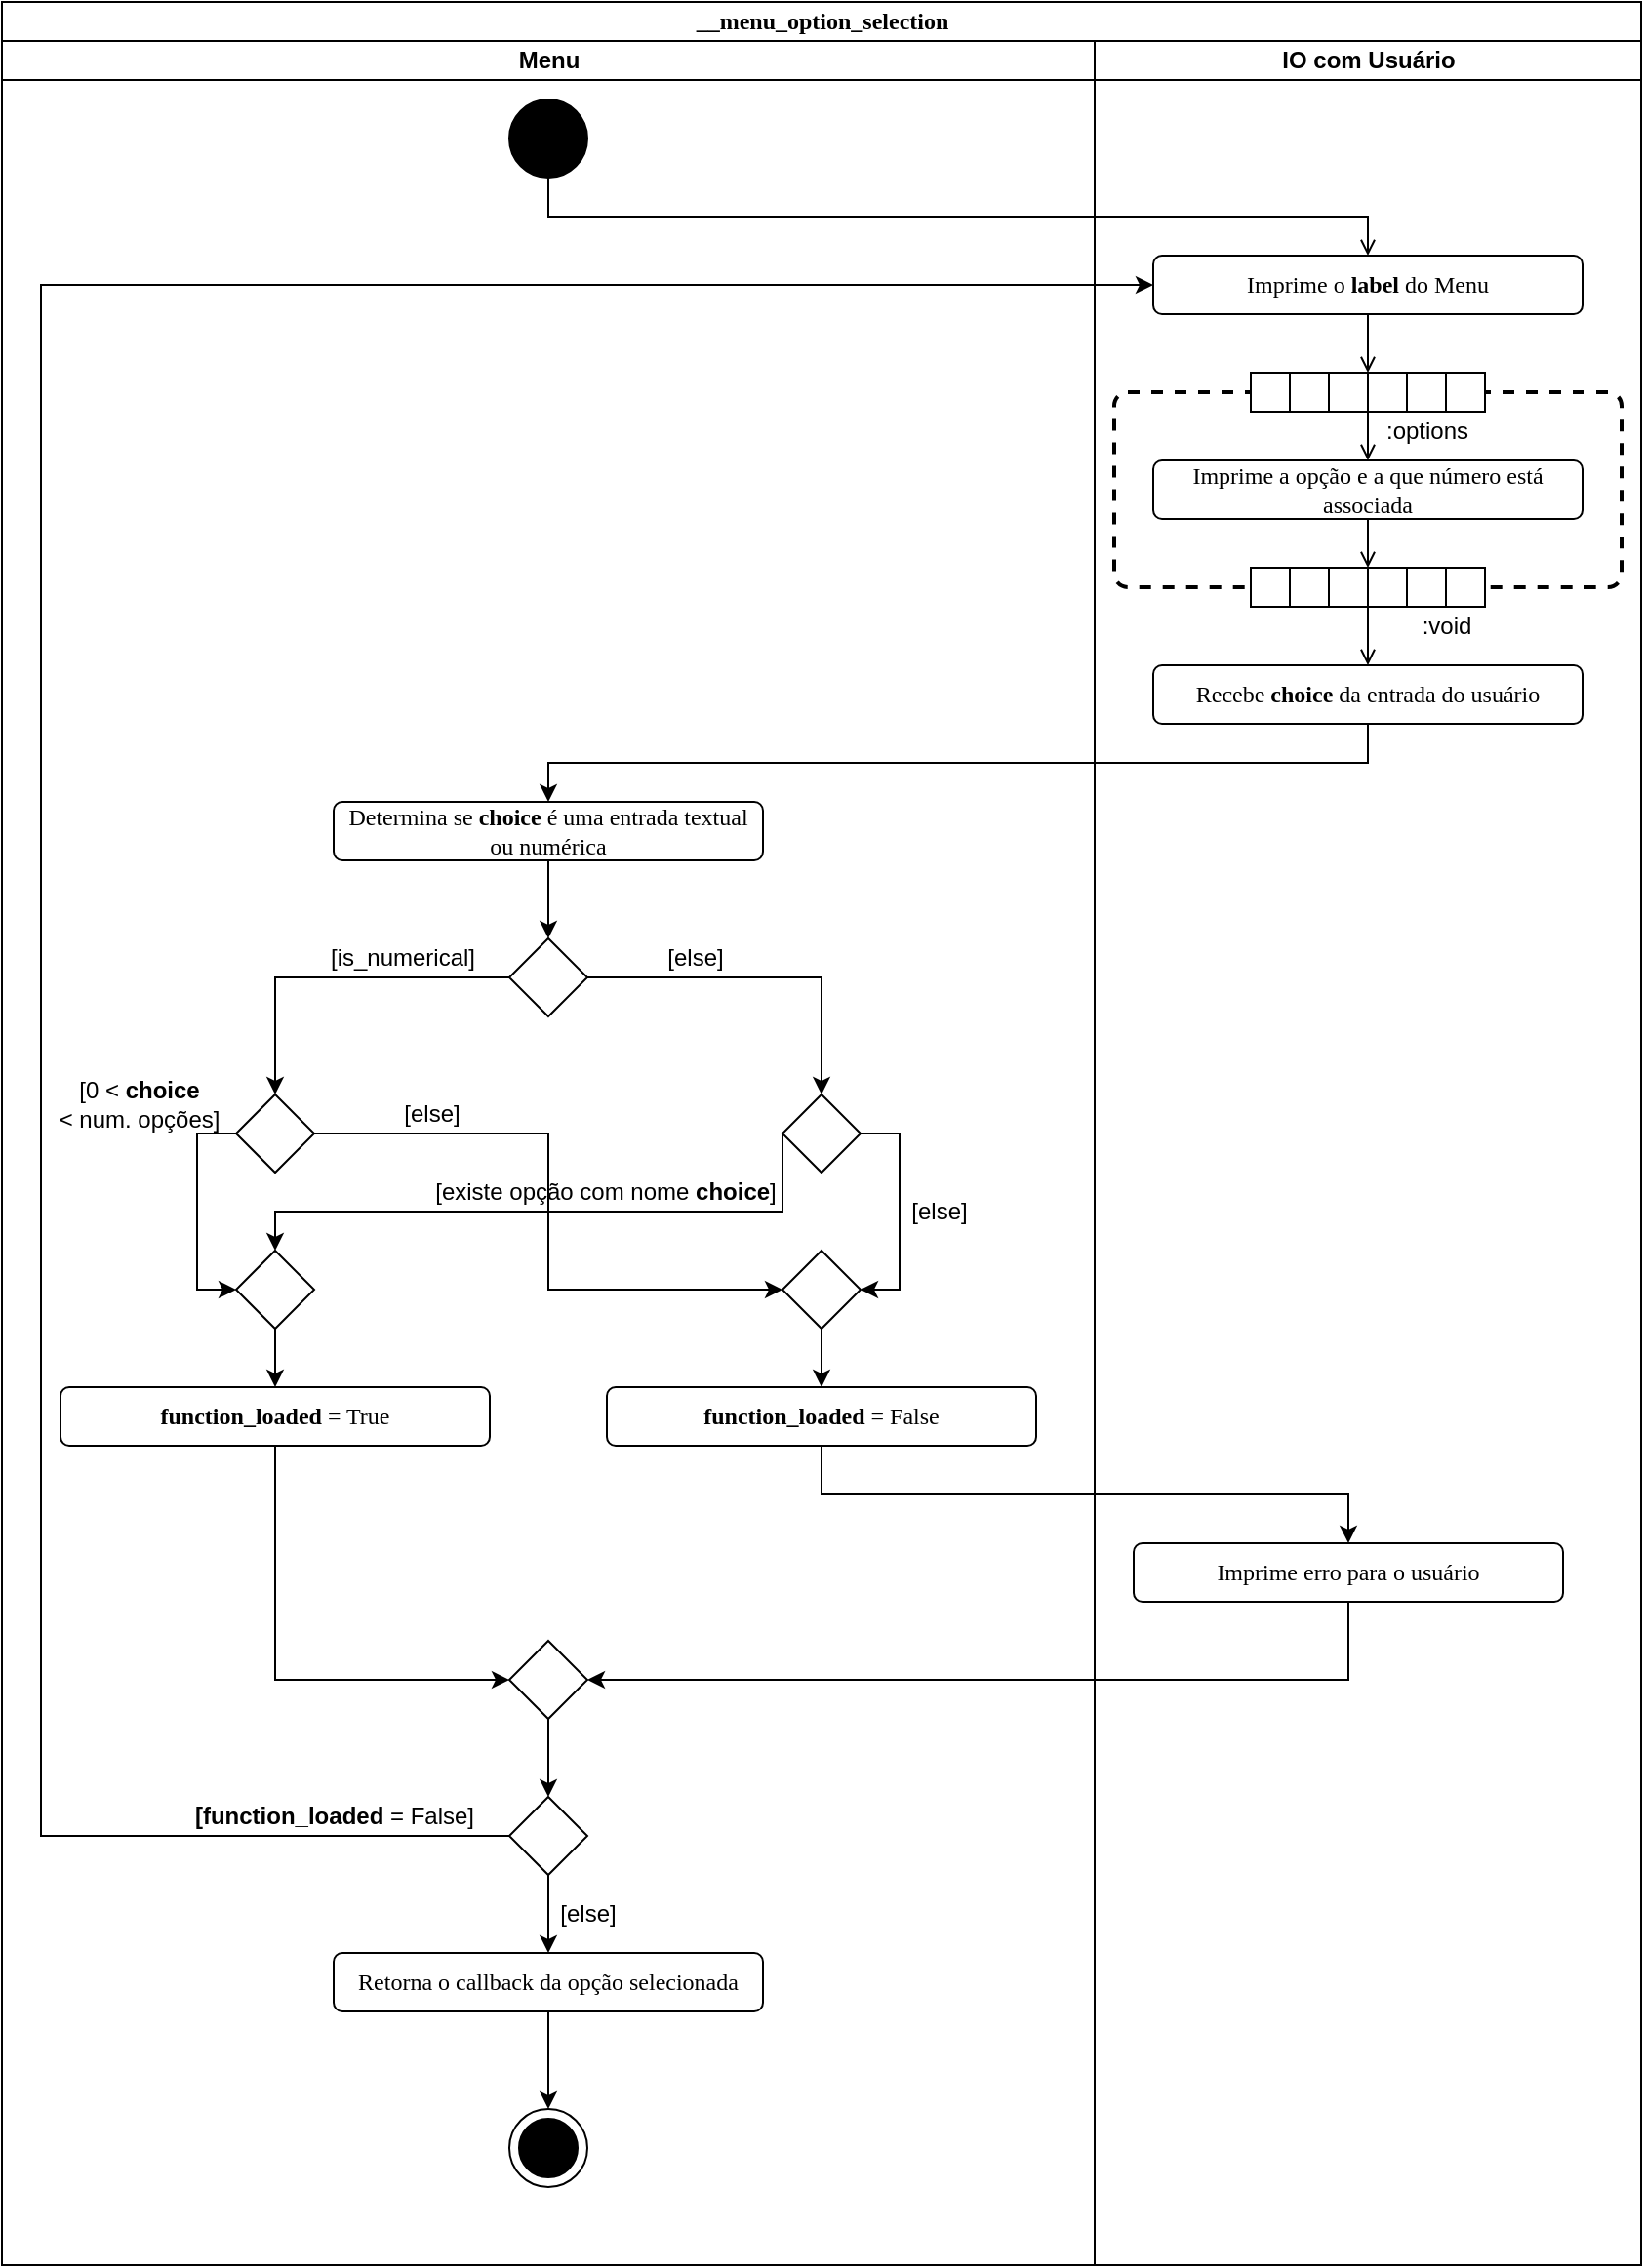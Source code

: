 <mxfile version="14.5.10" type="device"><diagram name="Page-1" id="74e2e168-ea6b-b213-b513-2b3c1d86103e"><mxGraphModel dx="715" dy="411" grid="1" gridSize="10" guides="1" tooltips="1" connect="1" arrows="1" fold="1" page="1" pageScale="1" pageWidth="1100" pageHeight="850" background="#ffffff" math="0" shadow="0"><root><mxCell id="0"/><mxCell id="1" parent="0"/><mxCell id="77e6c97f196da883-1" value="&lt;font style=&quot;font-size: 12px&quot;&gt;__menu_option_selection&lt;/font&gt;" style="swimlane;html=1;childLayout=stackLayout;startSize=20;rounded=0;shadow=0;labelBackgroundColor=none;strokeWidth=1;fontFamily=Verdana;fontSize=8;align=center;" parent="1" vertex="1"><mxGeometry x="40" y="40" width="840" height="1160" as="geometry"/></mxCell><mxCell id="FcK_SkBEX1EPiGC0vFrF-2" style="edgeStyle=orthogonalEdgeStyle;rounded=0;orthogonalLoop=1;jettySize=auto;html=1;exitX=0.5;exitY=1;exitDx=0;exitDy=0;entryX=0.5;entryY=0;entryDx=0;entryDy=0;" edge="1" parent="77e6c97f196da883-1" source="RzqfkMXKH_fOh9cwPuO4-28" target="FcK_SkBEX1EPiGC0vFrF-1"><mxGeometry relative="1" as="geometry"/></mxCell><mxCell id="77e6c97f196da883-3" value="Menu" style="swimlane;html=1;startSize=20;" parent="77e6c97f196da883-1" vertex="1"><mxGeometry y="20" width="560" height="1140" as="geometry"/></mxCell><mxCell id="RzqfkMXKH_fOh9cwPuO4-24" value="" style="verticalLabelPosition=bottom;verticalAlign=top;html=1;shape=mxgraph.flowchart.on-page_reference;labelBackgroundColor=none;fontSize=12;fontColor=#000000;fillColor=#000000;" parent="77e6c97f196da883-3" vertex="1"><mxGeometry x="260" y="30" width="40" height="40" as="geometry"/></mxCell><mxCell id="RzqfkMXKH_fOh9cwPuO4-31" value="" style="ellipse;whiteSpace=wrap;html=1;aspect=fixed;labelBackgroundColor=none;fontSize=12;fontColor=#000000;fillColor=#FFFFFF;" parent="77e6c97f196da883-3" vertex="1"><mxGeometry x="260" y="1060" width="40" height="40" as="geometry"/></mxCell><mxCell id="RzqfkMXKH_fOh9cwPuO4-30" value="" style="ellipse;whiteSpace=wrap;html=1;aspect=fixed;labelBackgroundColor=none;fillColor=#000000;fontSize=12;fontColor=#000000;" parent="77e6c97f196da883-3" vertex="1"><mxGeometry x="265" y="1065" width="30" height="30" as="geometry"/></mxCell><mxCell id="FcK_SkBEX1EPiGC0vFrF-4" style="edgeStyle=orthogonalEdgeStyle;rounded=0;orthogonalLoop=1;jettySize=auto;html=1;exitX=0.5;exitY=1;exitDx=0;exitDy=0;entryX=0.5;entryY=0;entryDx=0;entryDy=0;" edge="1" parent="77e6c97f196da883-3" source="FcK_SkBEX1EPiGC0vFrF-1" target="FcK_SkBEX1EPiGC0vFrF-3"><mxGeometry relative="1" as="geometry"/></mxCell><mxCell id="FcK_SkBEX1EPiGC0vFrF-1" value="Determina se &lt;b&gt;choice&lt;/b&gt; é uma entrada textual ou numérica" style="rounded=1;whiteSpace=wrap;html=1;shadow=0;labelBackgroundColor=none;strokeWidth=1;fontFamily=Verdana;fontSize=12;align=center;" vertex="1" parent="77e6c97f196da883-3"><mxGeometry x="170" y="390" width="220" height="30" as="geometry"/></mxCell><mxCell id="FcK_SkBEX1EPiGC0vFrF-7" style="edgeStyle=orthogonalEdgeStyle;rounded=0;orthogonalLoop=1;jettySize=auto;html=1;exitX=0;exitY=0.5;exitDx=0;exitDy=0;entryX=0.5;entryY=0;entryDx=0;entryDy=0;" edge="1" parent="77e6c97f196da883-3" source="FcK_SkBEX1EPiGC0vFrF-3" target="FcK_SkBEX1EPiGC0vFrF-5"><mxGeometry relative="1" as="geometry"/></mxCell><mxCell id="FcK_SkBEX1EPiGC0vFrF-8" style="edgeStyle=orthogonalEdgeStyle;rounded=0;orthogonalLoop=1;jettySize=auto;html=1;exitX=1;exitY=0.5;exitDx=0;exitDy=0;entryX=0.5;entryY=0;entryDx=0;entryDy=0;" edge="1" parent="77e6c97f196da883-3" source="FcK_SkBEX1EPiGC0vFrF-3" target="FcK_SkBEX1EPiGC0vFrF-6"><mxGeometry relative="1" as="geometry"/></mxCell><mxCell id="FcK_SkBEX1EPiGC0vFrF-3" value="" style="rhombus;whiteSpace=wrap;html=1;" vertex="1" parent="77e6c97f196da883-3"><mxGeometry x="260" y="460" width="40" height="40" as="geometry"/></mxCell><mxCell id="FcK_SkBEX1EPiGC0vFrF-21" style="edgeStyle=orthogonalEdgeStyle;rounded=0;orthogonalLoop=1;jettySize=auto;html=1;exitX=0;exitY=0.5;exitDx=0;exitDy=0;entryX=0;entryY=0.5;entryDx=0;entryDy=0;" edge="1" parent="77e6c97f196da883-3" source="FcK_SkBEX1EPiGC0vFrF-5" target="FcK_SkBEX1EPiGC0vFrF-20"><mxGeometry relative="1" as="geometry"/></mxCell><mxCell id="FcK_SkBEX1EPiGC0vFrF-24" style="edgeStyle=orthogonalEdgeStyle;rounded=0;orthogonalLoop=1;jettySize=auto;html=1;exitX=1;exitY=0.5;exitDx=0;exitDy=0;entryX=0;entryY=0.5;entryDx=0;entryDy=0;" edge="1" parent="77e6c97f196da883-3" source="FcK_SkBEX1EPiGC0vFrF-5" target="FcK_SkBEX1EPiGC0vFrF-23"><mxGeometry relative="1" as="geometry"/></mxCell><mxCell id="FcK_SkBEX1EPiGC0vFrF-5" value="" style="rhombus;whiteSpace=wrap;html=1;" vertex="1" parent="77e6c97f196da883-3"><mxGeometry x="120" y="540" width="40" height="40" as="geometry"/></mxCell><mxCell id="FcK_SkBEX1EPiGC0vFrF-22" style="edgeStyle=orthogonalEdgeStyle;rounded=0;orthogonalLoop=1;jettySize=auto;html=1;exitX=0;exitY=0.5;exitDx=0;exitDy=0;entryX=0.5;entryY=0;entryDx=0;entryDy=0;" edge="1" parent="77e6c97f196da883-3" source="FcK_SkBEX1EPiGC0vFrF-6" target="FcK_SkBEX1EPiGC0vFrF-20"><mxGeometry relative="1" as="geometry"><Array as="points"><mxPoint x="400" y="600"/><mxPoint x="140" y="600"/></Array></mxGeometry></mxCell><mxCell id="FcK_SkBEX1EPiGC0vFrF-25" style="edgeStyle=orthogonalEdgeStyle;rounded=0;orthogonalLoop=1;jettySize=auto;html=1;exitX=1;exitY=0.5;exitDx=0;exitDy=0;entryX=1;entryY=0.5;entryDx=0;entryDy=0;" edge="1" parent="77e6c97f196da883-3" source="FcK_SkBEX1EPiGC0vFrF-6" target="FcK_SkBEX1EPiGC0vFrF-23"><mxGeometry relative="1" as="geometry"/></mxCell><mxCell id="FcK_SkBEX1EPiGC0vFrF-6" value="" style="rhombus;whiteSpace=wrap;html=1;" vertex="1" parent="77e6c97f196da883-3"><mxGeometry x="400" y="540" width="40" height="40" as="geometry"/></mxCell><mxCell id="FcK_SkBEX1EPiGC0vFrF-28" style="edgeStyle=orthogonalEdgeStyle;rounded=0;orthogonalLoop=1;jettySize=auto;html=1;exitX=0.5;exitY=1;exitDx=0;exitDy=0;entryX=0.5;entryY=0;entryDx=0;entryDy=0;" edge="1" parent="77e6c97f196da883-3" source="FcK_SkBEX1EPiGC0vFrF-20" target="FcK_SkBEX1EPiGC0vFrF-26"><mxGeometry relative="1" as="geometry"/></mxCell><mxCell id="FcK_SkBEX1EPiGC0vFrF-20" value="" style="rhombus;whiteSpace=wrap;html=1;" vertex="1" parent="77e6c97f196da883-3"><mxGeometry x="120" y="620" width="40" height="40" as="geometry"/></mxCell><mxCell id="FcK_SkBEX1EPiGC0vFrF-29" style="edgeStyle=orthogonalEdgeStyle;rounded=0;orthogonalLoop=1;jettySize=auto;html=1;exitX=0.5;exitY=1;exitDx=0;exitDy=0;entryX=0.5;entryY=0;entryDx=0;entryDy=0;" edge="1" parent="77e6c97f196da883-3" source="FcK_SkBEX1EPiGC0vFrF-23" target="FcK_SkBEX1EPiGC0vFrF-27"><mxGeometry relative="1" as="geometry"/></mxCell><mxCell id="FcK_SkBEX1EPiGC0vFrF-23" value="" style="rhombus;whiteSpace=wrap;html=1;" vertex="1" parent="77e6c97f196da883-3"><mxGeometry x="400" y="620" width="40" height="40" as="geometry"/></mxCell><mxCell id="FcK_SkBEX1EPiGC0vFrF-42" style="edgeStyle=orthogonalEdgeStyle;rounded=0;orthogonalLoop=1;jettySize=auto;html=1;exitX=0.5;exitY=1;exitDx=0;exitDy=0;entryX=0;entryY=0.5;entryDx=0;entryDy=0;" edge="1" parent="77e6c97f196da883-3" source="FcK_SkBEX1EPiGC0vFrF-26" target="FcK_SkBEX1EPiGC0vFrF-32"><mxGeometry relative="1" as="geometry"/></mxCell><mxCell id="FcK_SkBEX1EPiGC0vFrF-26" value="&lt;b&gt;function_loaded&lt;/b&gt; = True" style="rounded=1;whiteSpace=wrap;html=1;shadow=0;labelBackgroundColor=none;strokeWidth=1;fontFamily=Verdana;fontSize=12;align=center;" vertex="1" parent="77e6c97f196da883-3"><mxGeometry x="30" y="690" width="220" height="30" as="geometry"/></mxCell><mxCell id="FcK_SkBEX1EPiGC0vFrF-27" value="&lt;b&gt;function_loaded&lt;/b&gt; = False" style="rounded=1;whiteSpace=wrap;html=1;shadow=0;labelBackgroundColor=none;strokeWidth=1;fontFamily=Verdana;fontSize=12;align=center;" vertex="1" parent="77e6c97f196da883-3"><mxGeometry x="310" y="690" width="220" height="30" as="geometry"/></mxCell><mxCell id="FcK_SkBEX1EPiGC0vFrF-37" style="edgeStyle=orthogonalEdgeStyle;rounded=0;orthogonalLoop=1;jettySize=auto;html=1;exitX=0.5;exitY=1;exitDx=0;exitDy=0;entryX=0.5;entryY=0;entryDx=0;entryDy=0;" edge="1" parent="77e6c97f196da883-3" source="FcK_SkBEX1EPiGC0vFrF-32" target="FcK_SkBEX1EPiGC0vFrF-36"><mxGeometry relative="1" as="geometry"/></mxCell><mxCell id="FcK_SkBEX1EPiGC0vFrF-32" value="" style="rhombus;whiteSpace=wrap;html=1;" vertex="1" parent="77e6c97f196da883-3"><mxGeometry x="260" y="820" width="40" height="40" as="geometry"/></mxCell><mxCell id="FcK_SkBEX1EPiGC0vFrF-39" style="edgeStyle=orthogonalEdgeStyle;rounded=0;orthogonalLoop=1;jettySize=auto;html=1;exitX=0.5;exitY=1;exitDx=0;exitDy=0;entryX=0.5;entryY=0;entryDx=0;entryDy=0;" edge="1" parent="77e6c97f196da883-3" source="FcK_SkBEX1EPiGC0vFrF-35" target="RzqfkMXKH_fOh9cwPuO4-31"><mxGeometry relative="1" as="geometry"/></mxCell><mxCell id="FcK_SkBEX1EPiGC0vFrF-35" value="Retorna o callback da opção selecionada" style="rounded=1;whiteSpace=wrap;html=1;shadow=0;labelBackgroundColor=none;strokeWidth=1;fontFamily=Verdana;fontSize=12;align=center;" vertex="1" parent="77e6c97f196da883-3"><mxGeometry x="170" y="980" width="220" height="30" as="geometry"/></mxCell><mxCell id="FcK_SkBEX1EPiGC0vFrF-38" style="edgeStyle=orthogonalEdgeStyle;rounded=0;orthogonalLoop=1;jettySize=auto;html=1;exitX=0.5;exitY=1;exitDx=0;exitDy=0;entryX=0.5;entryY=0;entryDx=0;entryDy=0;" edge="1" parent="77e6c97f196da883-3" source="FcK_SkBEX1EPiGC0vFrF-36" target="FcK_SkBEX1EPiGC0vFrF-35"><mxGeometry relative="1" as="geometry"/></mxCell><mxCell id="FcK_SkBEX1EPiGC0vFrF-36" value="" style="rhombus;whiteSpace=wrap;html=1;" vertex="1" parent="77e6c97f196da883-3"><mxGeometry x="260" y="900" width="40" height="40" as="geometry"/></mxCell><mxCell id="FcK_SkBEX1EPiGC0vFrF-44" value="[is_numerical]" style="text;html=1;align=center;verticalAlign=middle;resizable=0;points=[];autosize=1;strokeColor=none;" vertex="1" parent="77e6c97f196da883-3"><mxGeometry x="160" y="460" width="90" height="20" as="geometry"/></mxCell><mxCell id="FcK_SkBEX1EPiGC0vFrF-45" value="[else]" style="text;html=1;align=center;verticalAlign=middle;resizable=0;points=[];autosize=1;strokeColor=none;" vertex="1" parent="77e6c97f196da883-3"><mxGeometry x="335" y="460" width="40" height="20" as="geometry"/></mxCell><mxCell id="FcK_SkBEX1EPiGC0vFrF-46" value="[else]" style="text;html=1;align=center;verticalAlign=middle;resizable=0;points=[];autosize=1;strokeColor=none;" vertex="1" parent="77e6c97f196da883-3"><mxGeometry x="200" y="540" width="40" height="20" as="geometry"/></mxCell><mxCell id="FcK_SkBEX1EPiGC0vFrF-47" value="[else]" style="text;html=1;align=center;verticalAlign=middle;resizable=0;points=[];autosize=1;strokeColor=none;" vertex="1" parent="77e6c97f196da883-3"><mxGeometry x="460" y="590" width="40" height="20" as="geometry"/></mxCell><mxCell id="FcK_SkBEX1EPiGC0vFrF-48" value="[existe opção com nome &lt;b&gt;choice&lt;/b&gt;]" style="text;html=1;align=center;verticalAlign=middle;resizable=0;points=[];autosize=1;strokeColor=none;" vertex="1" parent="77e6c97f196da883-3"><mxGeometry x="214" y="580" width="190" height="20" as="geometry"/></mxCell><mxCell id="FcK_SkBEX1EPiGC0vFrF-49" value="&lt;div&gt;[0 &amp;lt; &lt;b&gt;choice &lt;/b&gt;&lt;br&gt;&lt;/div&gt;&lt;div&gt;&amp;lt; num. opções]&lt;/div&gt;" style="text;html=1;align=center;verticalAlign=middle;resizable=0;points=[];autosize=1;strokeColor=none;" vertex="1" parent="77e6c97f196da883-3"><mxGeometry x="20" y="530" width="100" height="30" as="geometry"/></mxCell><mxCell id="FcK_SkBEX1EPiGC0vFrF-51" value="&lt;b&gt;[function_loaded&lt;/b&gt; = False]" style="text;html=1;align=center;verticalAlign=middle;resizable=0;points=[];autosize=1;strokeColor=none;" vertex="1" parent="77e6c97f196da883-3"><mxGeometry x="90" y="900" width="160" height="20" as="geometry"/></mxCell><mxCell id="FcK_SkBEX1EPiGC0vFrF-52" value="[else]" style="text;html=1;align=center;verticalAlign=middle;resizable=0;points=[];autosize=1;strokeColor=none;" vertex="1" parent="77e6c97f196da883-3"><mxGeometry x="280" y="950" width="40" height="20" as="geometry"/></mxCell><mxCell id="77e6c97f196da883-4" value="IO com Usuário" style="swimlane;html=1;startSize=20;" parent="77e6c97f196da883-1" vertex="1"><mxGeometry x="560" y="20" width="280" height="1140" as="geometry"/></mxCell><mxCell id="RzqfkMXKH_fOh9cwPuO4-28" value="Recebe &lt;b&gt;choice&lt;/b&gt; da entrada do usuário" style="rounded=1;whiteSpace=wrap;html=1;shadow=0;labelBackgroundColor=none;strokeWidth=1;fontFamily=Verdana;fontSize=12;align=center;" parent="77e6c97f196da883-4" vertex="1"><mxGeometry x="30" y="320" width="220" height="30" as="geometry"/></mxCell><mxCell id="RzqfkMXKH_fOh9cwPuO4-35" value="" style="rounded=1;whiteSpace=wrap;html=1;absoluteArcSize=1;arcSize=14;strokeWidth=2;labelBackgroundColor=none;fontSize=12;fontColor=#000000;fillColor=none;dashed=1;" parent="77e6c97f196da883-4" vertex="1"><mxGeometry x="10" y="180" width="260" height="100" as="geometry"/></mxCell><mxCell id="RzqfkMXKH_fOh9cwPuO4-33" value="Imprime a opção e a que número está associada" style="rounded=1;whiteSpace=wrap;html=1;shadow=0;labelBackgroundColor=none;strokeWidth=1;fontFamily=Verdana;fontSize=12;align=center;" parent="77e6c97f196da883-4" vertex="1"><mxGeometry x="30" y="215" width="220" height="30" as="geometry"/></mxCell><mxCell id="RzqfkMXKH_fOh9cwPuO4-51" style="edgeStyle=orthogonalEdgeStyle;rounded=0;orthogonalLoop=1;jettySize=auto;html=1;exitX=0.5;exitY=1;exitDx=0;exitDy=0;entryX=0;entryY=0;entryDx=0;entryDy=0;startArrow=none;startFill=0;endArrow=open;endFill=0;fontSize=12;fontColor=#000000;" parent="77e6c97f196da883-4" source="RzqfkMXKH_fOh9cwPuO4-33" target="RzqfkMXKH_fOh9cwPuO4-39" edge="1"><mxGeometry relative="1" as="geometry"><mxPoint x="140" y="160" as="sourcePoint"/></mxGeometry></mxCell><mxCell id="RzqfkMXKH_fOh9cwPuO4-36" value="" style="rounded=0;whiteSpace=wrap;html=1;labelBackgroundColor=none;fontSize=12;fontColor=#000000;" parent="77e6c97f196da883-4" vertex="1"><mxGeometry x="80" y="270" width="20" height="20" as="geometry"/></mxCell><mxCell id="RzqfkMXKH_fOh9cwPuO4-37" value="" style="rounded=0;whiteSpace=wrap;html=1;labelBackgroundColor=none;fontSize=12;fontColor=#000000;" parent="77e6c97f196da883-4" vertex="1"><mxGeometry x="100" y="270" width="20" height="20" as="geometry"/></mxCell><mxCell id="RzqfkMXKH_fOh9cwPuO4-38" value="" style="rounded=0;whiteSpace=wrap;html=1;labelBackgroundColor=none;fontSize=12;fontColor=#000000;" parent="77e6c97f196da883-4" vertex="1"><mxGeometry x="120" y="270" width="20" height="20" as="geometry"/></mxCell><mxCell id="RzqfkMXKH_fOh9cwPuO4-39" value="" style="rounded=0;whiteSpace=wrap;html=1;labelBackgroundColor=none;fontSize=12;fontColor=#000000;" parent="77e6c97f196da883-4" vertex="1"><mxGeometry x="140" y="270" width="20" height="20" as="geometry"/></mxCell><mxCell id="RzqfkMXKH_fOh9cwPuO4-40" value="" style="rounded=0;whiteSpace=wrap;html=1;labelBackgroundColor=none;fontSize=12;fontColor=#000000;" parent="77e6c97f196da883-4" vertex="1"><mxGeometry x="160" y="270" width="20" height="20" as="geometry"/></mxCell><mxCell id="RzqfkMXKH_fOh9cwPuO4-41" value="" style="rounded=0;whiteSpace=wrap;html=1;labelBackgroundColor=none;fontSize=12;fontColor=#000000;" parent="77e6c97f196da883-4" vertex="1"><mxGeometry x="180" y="270" width="20" height="20" as="geometry"/></mxCell><mxCell id="RzqfkMXKH_fOh9cwPuO4-42" value="" style="rounded=0;whiteSpace=wrap;html=1;labelBackgroundColor=none;fontSize=12;fontColor=#000000;" parent="77e6c97f196da883-4" vertex="1"><mxGeometry x="80" y="170" width="20" height="20" as="geometry"/></mxCell><mxCell id="RzqfkMXKH_fOh9cwPuO4-43" value="" style="rounded=0;whiteSpace=wrap;html=1;labelBackgroundColor=none;fontSize=12;fontColor=#000000;" parent="77e6c97f196da883-4" vertex="1"><mxGeometry x="100" y="170" width="20" height="20" as="geometry"/></mxCell><mxCell id="RzqfkMXKH_fOh9cwPuO4-44" value="" style="rounded=0;whiteSpace=wrap;html=1;labelBackgroundColor=none;fontSize=12;fontColor=#000000;" parent="77e6c97f196da883-4" vertex="1"><mxGeometry x="120" y="170" width="20" height="20" as="geometry"/></mxCell><mxCell id="RzqfkMXKH_fOh9cwPuO4-48" style="edgeStyle=orthogonalEdgeStyle;rounded=0;orthogonalLoop=1;jettySize=auto;html=1;exitX=0;exitY=1;exitDx=0;exitDy=0;entryX=0.5;entryY=0;entryDx=0;entryDy=0;startArrow=none;startFill=0;endArrow=open;endFill=0;fontSize=12;fontColor=#000000;" parent="77e6c97f196da883-4" source="RzqfkMXKH_fOh9cwPuO4-45" target="RzqfkMXKH_fOh9cwPuO4-33" edge="1"><mxGeometry relative="1" as="geometry"><mxPoint x="140" y="120" as="targetPoint"/></mxGeometry></mxCell><mxCell id="RzqfkMXKH_fOh9cwPuO4-45" value="" style="rounded=0;whiteSpace=wrap;html=1;labelBackgroundColor=none;fontSize=12;fontColor=#000000;" parent="77e6c97f196da883-4" vertex="1"><mxGeometry x="140" y="170" width="20" height="20" as="geometry"/></mxCell><mxCell id="RzqfkMXKH_fOh9cwPuO4-46" value="" style="rounded=0;whiteSpace=wrap;html=1;labelBackgroundColor=none;fontSize=12;fontColor=#000000;" parent="77e6c97f196da883-4" vertex="1"><mxGeometry x="160" y="170" width="20" height="20" as="geometry"/></mxCell><mxCell id="RzqfkMXKH_fOh9cwPuO4-47" value="" style="rounded=0;whiteSpace=wrap;html=1;labelBackgroundColor=none;fontSize=12;fontColor=#000000;" parent="77e6c97f196da883-4" vertex="1"><mxGeometry x="180" y="170" width="20" height="20" as="geometry"/></mxCell><mxCell id="RzqfkMXKH_fOh9cwPuO4-55" value=":options" style="text;html=1;align=center;verticalAlign=middle;resizable=0;points=[];autosize=1;fontSize=12;fontColor=#000000;" parent="77e6c97f196da883-4" vertex="1"><mxGeometry x="140" y="190" width="60" height="20" as="geometry"/></mxCell><mxCell id="RzqfkMXKH_fOh9cwPuO4-29" style="edgeStyle=orthogonalEdgeStyle;rounded=0;orthogonalLoop=1;jettySize=auto;html=1;startArrow=none;startFill=0;endArrow=open;endFill=0;fontSize=12;fontColor=#000000;exitX=0;exitY=1;exitDx=0;exitDy=0;" parent="77e6c97f196da883-4" source="RzqfkMXKH_fOh9cwPuO4-39" target="RzqfkMXKH_fOh9cwPuO4-28" edge="1"><mxGeometry relative="1" as="geometry"><mxPoint x="-420" y="790" as="sourcePoint"/></mxGeometry></mxCell><mxCell id="RzqfkMXKH_fOh9cwPuO4-56" value=":void" style="text;html=1;align=center;verticalAlign=middle;resizable=0;points=[];autosize=1;fontSize=12;fontColor=#000000;" parent="77e6c97f196da883-4" vertex="1"><mxGeometry x="160" y="290" width="40" height="20" as="geometry"/></mxCell><mxCell id="FcK_SkBEX1EPiGC0vFrF-30" value="Imprime erro para o usuário" style="rounded=1;whiteSpace=wrap;html=1;shadow=0;labelBackgroundColor=none;strokeWidth=1;fontFamily=Verdana;fontSize=12;align=center;" vertex="1" parent="77e6c97f196da883-4"><mxGeometry x="20" y="770" width="220" height="30" as="geometry"/></mxCell><mxCell id="77e6c97f196da883-11" value="Imprime o &lt;b&gt;label&lt;/b&gt; do Menu" style="rounded=1;whiteSpace=wrap;html=1;shadow=0;labelBackgroundColor=none;strokeWidth=1;fontFamily=Verdana;fontSize=12;align=center;" parent="77e6c97f196da883-4" vertex="1"><mxGeometry x="30" y="110" width="220" height="30" as="geometry"/></mxCell><mxCell id="RzqfkMXKH_fOh9cwPuO4-4" style="edgeStyle=orthogonalEdgeStyle;rounded=0;orthogonalLoop=1;jettySize=auto;html=1;exitX=0.5;exitY=1;exitDx=0;exitDy=0;entryX=0;entryY=0;entryDx=0;entryDy=0;startArrow=none;startFill=0;endArrow=open;endFill=0;fontSize=8;fontColor=#000000;" parent="77e6c97f196da883-4" source="77e6c97f196da883-11" target="RzqfkMXKH_fOh9cwPuO4-45" edge="1"><mxGeometry relative="1" as="geometry"><mxPoint x="-280" y="170" as="targetPoint"/></mxGeometry></mxCell><mxCell id="FcK_SkBEX1EPiGC0vFrF-40" style="edgeStyle=orthogonalEdgeStyle;rounded=0;orthogonalLoop=1;jettySize=auto;html=1;exitX=0.5;exitY=1;exitDx=0;exitDy=0;entryX=0.5;entryY=0;entryDx=0;entryDy=0;" edge="1" parent="77e6c97f196da883-1" source="FcK_SkBEX1EPiGC0vFrF-27" target="FcK_SkBEX1EPiGC0vFrF-30"><mxGeometry relative="1" as="geometry"/></mxCell><mxCell id="FcK_SkBEX1EPiGC0vFrF-41" style="edgeStyle=orthogonalEdgeStyle;rounded=0;orthogonalLoop=1;jettySize=auto;html=1;exitX=0.5;exitY=1;exitDx=0;exitDy=0;entryX=1;entryY=0.5;entryDx=0;entryDy=0;" edge="1" parent="77e6c97f196da883-1" source="FcK_SkBEX1EPiGC0vFrF-30" target="FcK_SkBEX1EPiGC0vFrF-32"><mxGeometry relative="1" as="geometry"><mxPoint x="340" y="860" as="targetPoint"/></mxGeometry></mxCell><mxCell id="RzqfkMXKH_fOh9cwPuO4-25" style="edgeStyle=orthogonalEdgeStyle;rounded=0;orthogonalLoop=1;jettySize=auto;html=1;exitX=0.5;exitY=1;exitDx=0;exitDy=0;exitPerimeter=0;entryX=0.5;entryY=0;entryDx=0;entryDy=0;startArrow=none;startFill=0;endArrow=open;endFill=0;fontSize=12;fontColor=#000000;" parent="77e6c97f196da883-1" source="RzqfkMXKH_fOh9cwPuO4-24" target="77e6c97f196da883-11" edge="1"><mxGeometry relative="1" as="geometry"/></mxCell><mxCell id="FcK_SkBEX1EPiGC0vFrF-43" style="edgeStyle=orthogonalEdgeStyle;rounded=0;orthogonalLoop=1;jettySize=auto;html=1;exitX=0;exitY=0.5;exitDx=0;exitDy=0;entryX=0;entryY=0.5;entryDx=0;entryDy=0;" edge="1" parent="77e6c97f196da883-1" source="FcK_SkBEX1EPiGC0vFrF-36" target="77e6c97f196da883-11"><mxGeometry relative="1" as="geometry"><mxPoint x="20" y="220" as="targetPoint"/><Array as="points"><mxPoint x="20" y="940"/><mxPoint x="20" y="145"/></Array></mxGeometry></mxCell></root></mxGraphModel></diagram></mxfile>